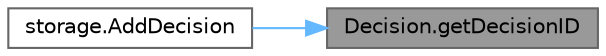 digraph "Decision.getDecisionID"
{
 // LATEX_PDF_SIZE
  bgcolor="transparent";
  edge [fontname=Helvetica,fontsize=10,labelfontname=Helvetica,labelfontsize=10];
  node [fontname=Helvetica,fontsize=10,shape=box,height=0.2,width=0.4];
  rankdir="RL";
  Node1 [id="Node000001",label="Decision.getDecisionID",height=0.2,width=0.4,color="gray40", fillcolor="grey60", style="filled", fontcolor="black",tooltip=" "];
  Node1 -> Node2 [id="edge1_Node000001_Node000002",dir="back",color="steelblue1",style="solid",tooltip=" "];
  Node2 [id="Node000002",label="storage.AddDecision",height=0.2,width=0.4,color="grey40", fillcolor="white", style="filled",URL="$classstorage.html#aefa76e2f3e00ec28881e90ccbf9a0b9a",tooltip=" "];
}
